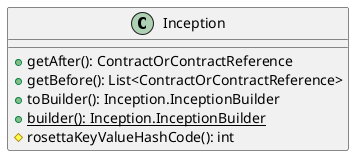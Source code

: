@startuml

    class Inception [[Inception.html]] {
        +getAfter(): ContractOrContractReference
        +getBefore(): List<ContractOrContractReference>
        +toBuilder(): Inception.InceptionBuilder
        {static} +builder(): Inception.InceptionBuilder
        #rosettaKeyValueHashCode(): int
    }

@enduml
